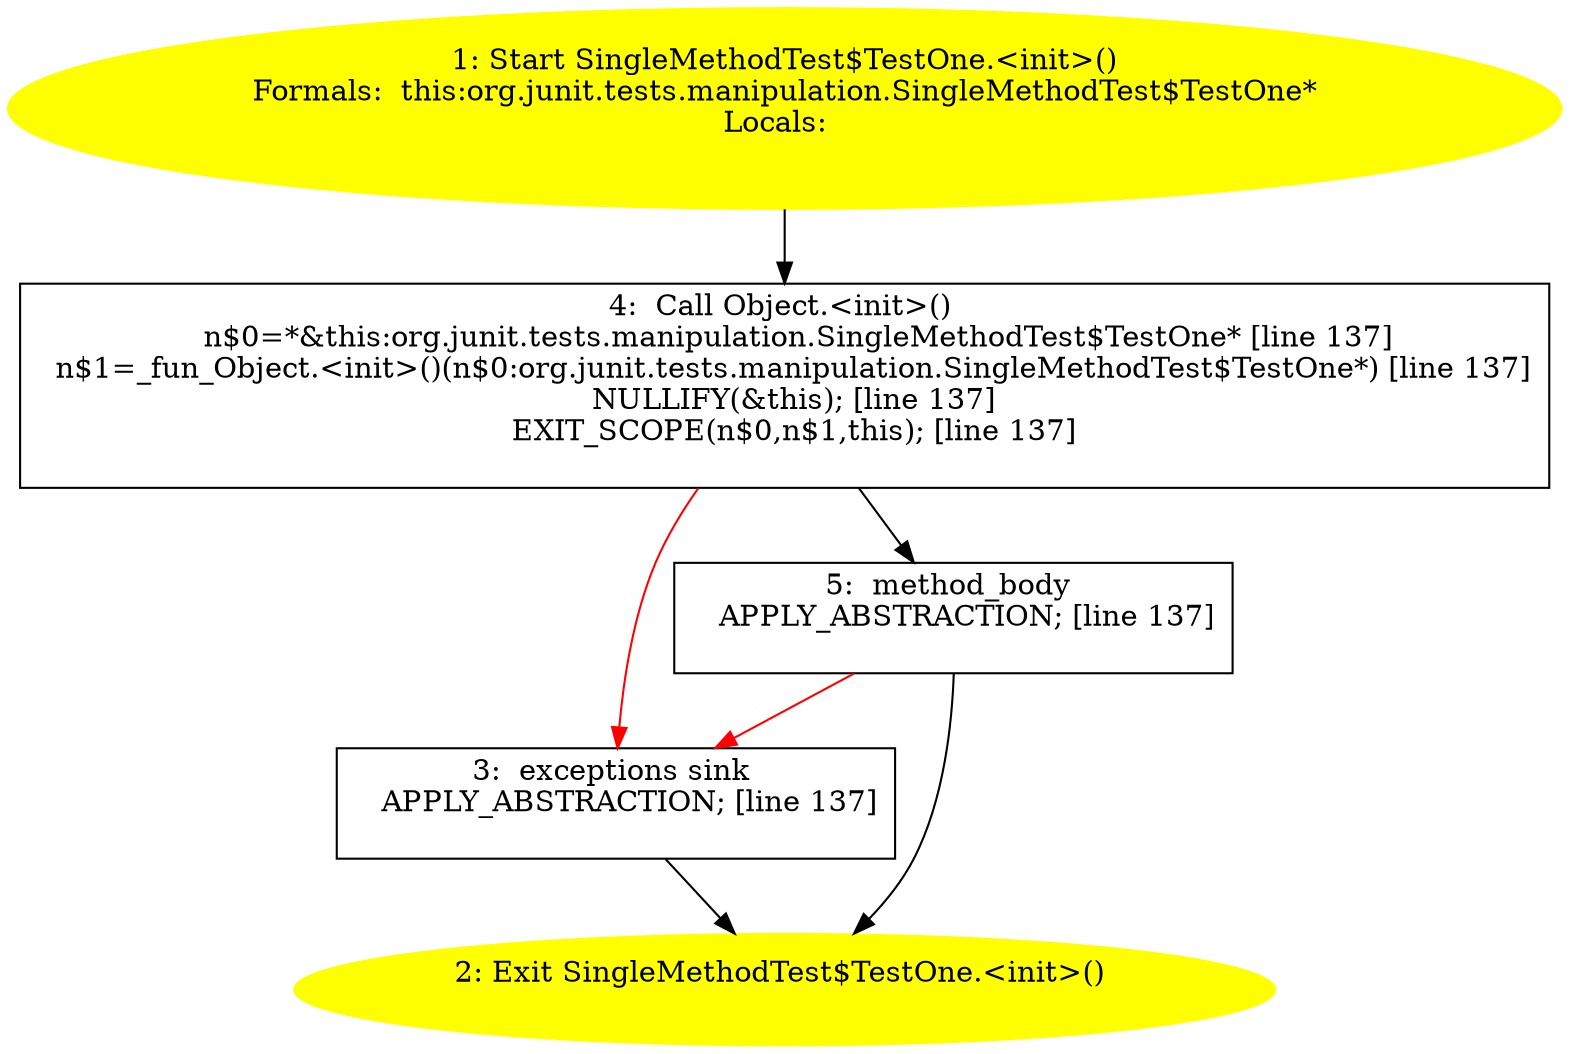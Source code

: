 /* @generated */
digraph cfg {
"org.junit.tests.manipulation.SingleMethodTest$TestOne.<init>().fb49d519e8f54ba844f470e74d7d4d51_1" [label="1: Start SingleMethodTest$TestOne.<init>()\nFormals:  this:org.junit.tests.manipulation.SingleMethodTest$TestOne*\nLocals:  \n  " color=yellow style=filled]
	

	 "org.junit.tests.manipulation.SingleMethodTest$TestOne.<init>().fb49d519e8f54ba844f470e74d7d4d51_1" -> "org.junit.tests.manipulation.SingleMethodTest$TestOne.<init>().fb49d519e8f54ba844f470e74d7d4d51_4" ;
"org.junit.tests.manipulation.SingleMethodTest$TestOne.<init>().fb49d519e8f54ba844f470e74d7d4d51_2" [label="2: Exit SingleMethodTest$TestOne.<init>() \n  " color=yellow style=filled]
	

"org.junit.tests.manipulation.SingleMethodTest$TestOne.<init>().fb49d519e8f54ba844f470e74d7d4d51_3" [label="3:  exceptions sink \n   APPLY_ABSTRACTION; [line 137]\n " shape="box"]
	

	 "org.junit.tests.manipulation.SingleMethodTest$TestOne.<init>().fb49d519e8f54ba844f470e74d7d4d51_3" -> "org.junit.tests.manipulation.SingleMethodTest$TestOne.<init>().fb49d519e8f54ba844f470e74d7d4d51_2" ;
"org.junit.tests.manipulation.SingleMethodTest$TestOne.<init>().fb49d519e8f54ba844f470e74d7d4d51_4" [label="4:  Call Object.<init>() \n   n$0=*&this:org.junit.tests.manipulation.SingleMethodTest$TestOne* [line 137]\n  n$1=_fun_Object.<init>()(n$0:org.junit.tests.manipulation.SingleMethodTest$TestOne*) [line 137]\n  NULLIFY(&this); [line 137]\n  EXIT_SCOPE(n$0,n$1,this); [line 137]\n " shape="box"]
	

	 "org.junit.tests.manipulation.SingleMethodTest$TestOne.<init>().fb49d519e8f54ba844f470e74d7d4d51_4" -> "org.junit.tests.manipulation.SingleMethodTest$TestOne.<init>().fb49d519e8f54ba844f470e74d7d4d51_5" ;
	 "org.junit.tests.manipulation.SingleMethodTest$TestOne.<init>().fb49d519e8f54ba844f470e74d7d4d51_4" -> "org.junit.tests.manipulation.SingleMethodTest$TestOne.<init>().fb49d519e8f54ba844f470e74d7d4d51_3" [color="red" ];
"org.junit.tests.manipulation.SingleMethodTest$TestOne.<init>().fb49d519e8f54ba844f470e74d7d4d51_5" [label="5:  method_body \n   APPLY_ABSTRACTION; [line 137]\n " shape="box"]
	

	 "org.junit.tests.manipulation.SingleMethodTest$TestOne.<init>().fb49d519e8f54ba844f470e74d7d4d51_5" -> "org.junit.tests.manipulation.SingleMethodTest$TestOne.<init>().fb49d519e8f54ba844f470e74d7d4d51_2" ;
	 "org.junit.tests.manipulation.SingleMethodTest$TestOne.<init>().fb49d519e8f54ba844f470e74d7d4d51_5" -> "org.junit.tests.manipulation.SingleMethodTest$TestOne.<init>().fb49d519e8f54ba844f470e74d7d4d51_3" [color="red" ];
}
